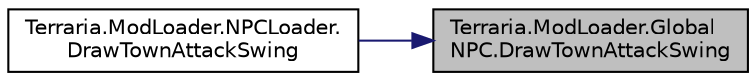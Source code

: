 digraph "Terraria.ModLoader.GlobalNPC.DrawTownAttackSwing"
{
 // LATEX_PDF_SIZE
  edge [fontname="Helvetica",fontsize="10",labelfontname="Helvetica",labelfontsize="10"];
  node [fontname="Helvetica",fontsize="10",shape=record];
  rankdir="RL";
  Node1 [label="Terraria.ModLoader.Global\lNPC.DrawTownAttackSwing",height=0.2,width=0.4,color="black", fillcolor="grey75", style="filled", fontcolor="black",tooltip="Allows you to customize how a town NPC's weapon is drawn when the NPC is swinging it (the NPC must ha..."];
  Node1 -> Node2 [dir="back",color="midnightblue",fontsize="10",style="solid",fontname="Helvetica"];
  Node2 [label="Terraria.ModLoader.NPCLoader.\lDrawTownAttackSwing",height=0.2,width=0.4,color="black", fillcolor="white", style="filled",URL="$class_terraria_1_1_mod_loader_1_1_n_p_c_loader.html#a4d42f1287620918ddde638bd9e30b2e6",tooltip=" "];
}
